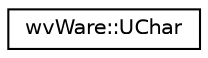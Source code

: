digraph "类继承关系图"
{
  edge [fontname="Helvetica",fontsize="10",labelfontname="Helvetica",labelfontsize="10"];
  node [fontname="Helvetica",fontsize="10",shape=record];
  rankdir="LR";
  Node0 [label="wvWare::UChar",height=0.2,width=0.4,color="black", fillcolor="white", style="filled",URL="$structwv_ware_1_1_u_char.html",tooltip="Unicode character. "];
}
